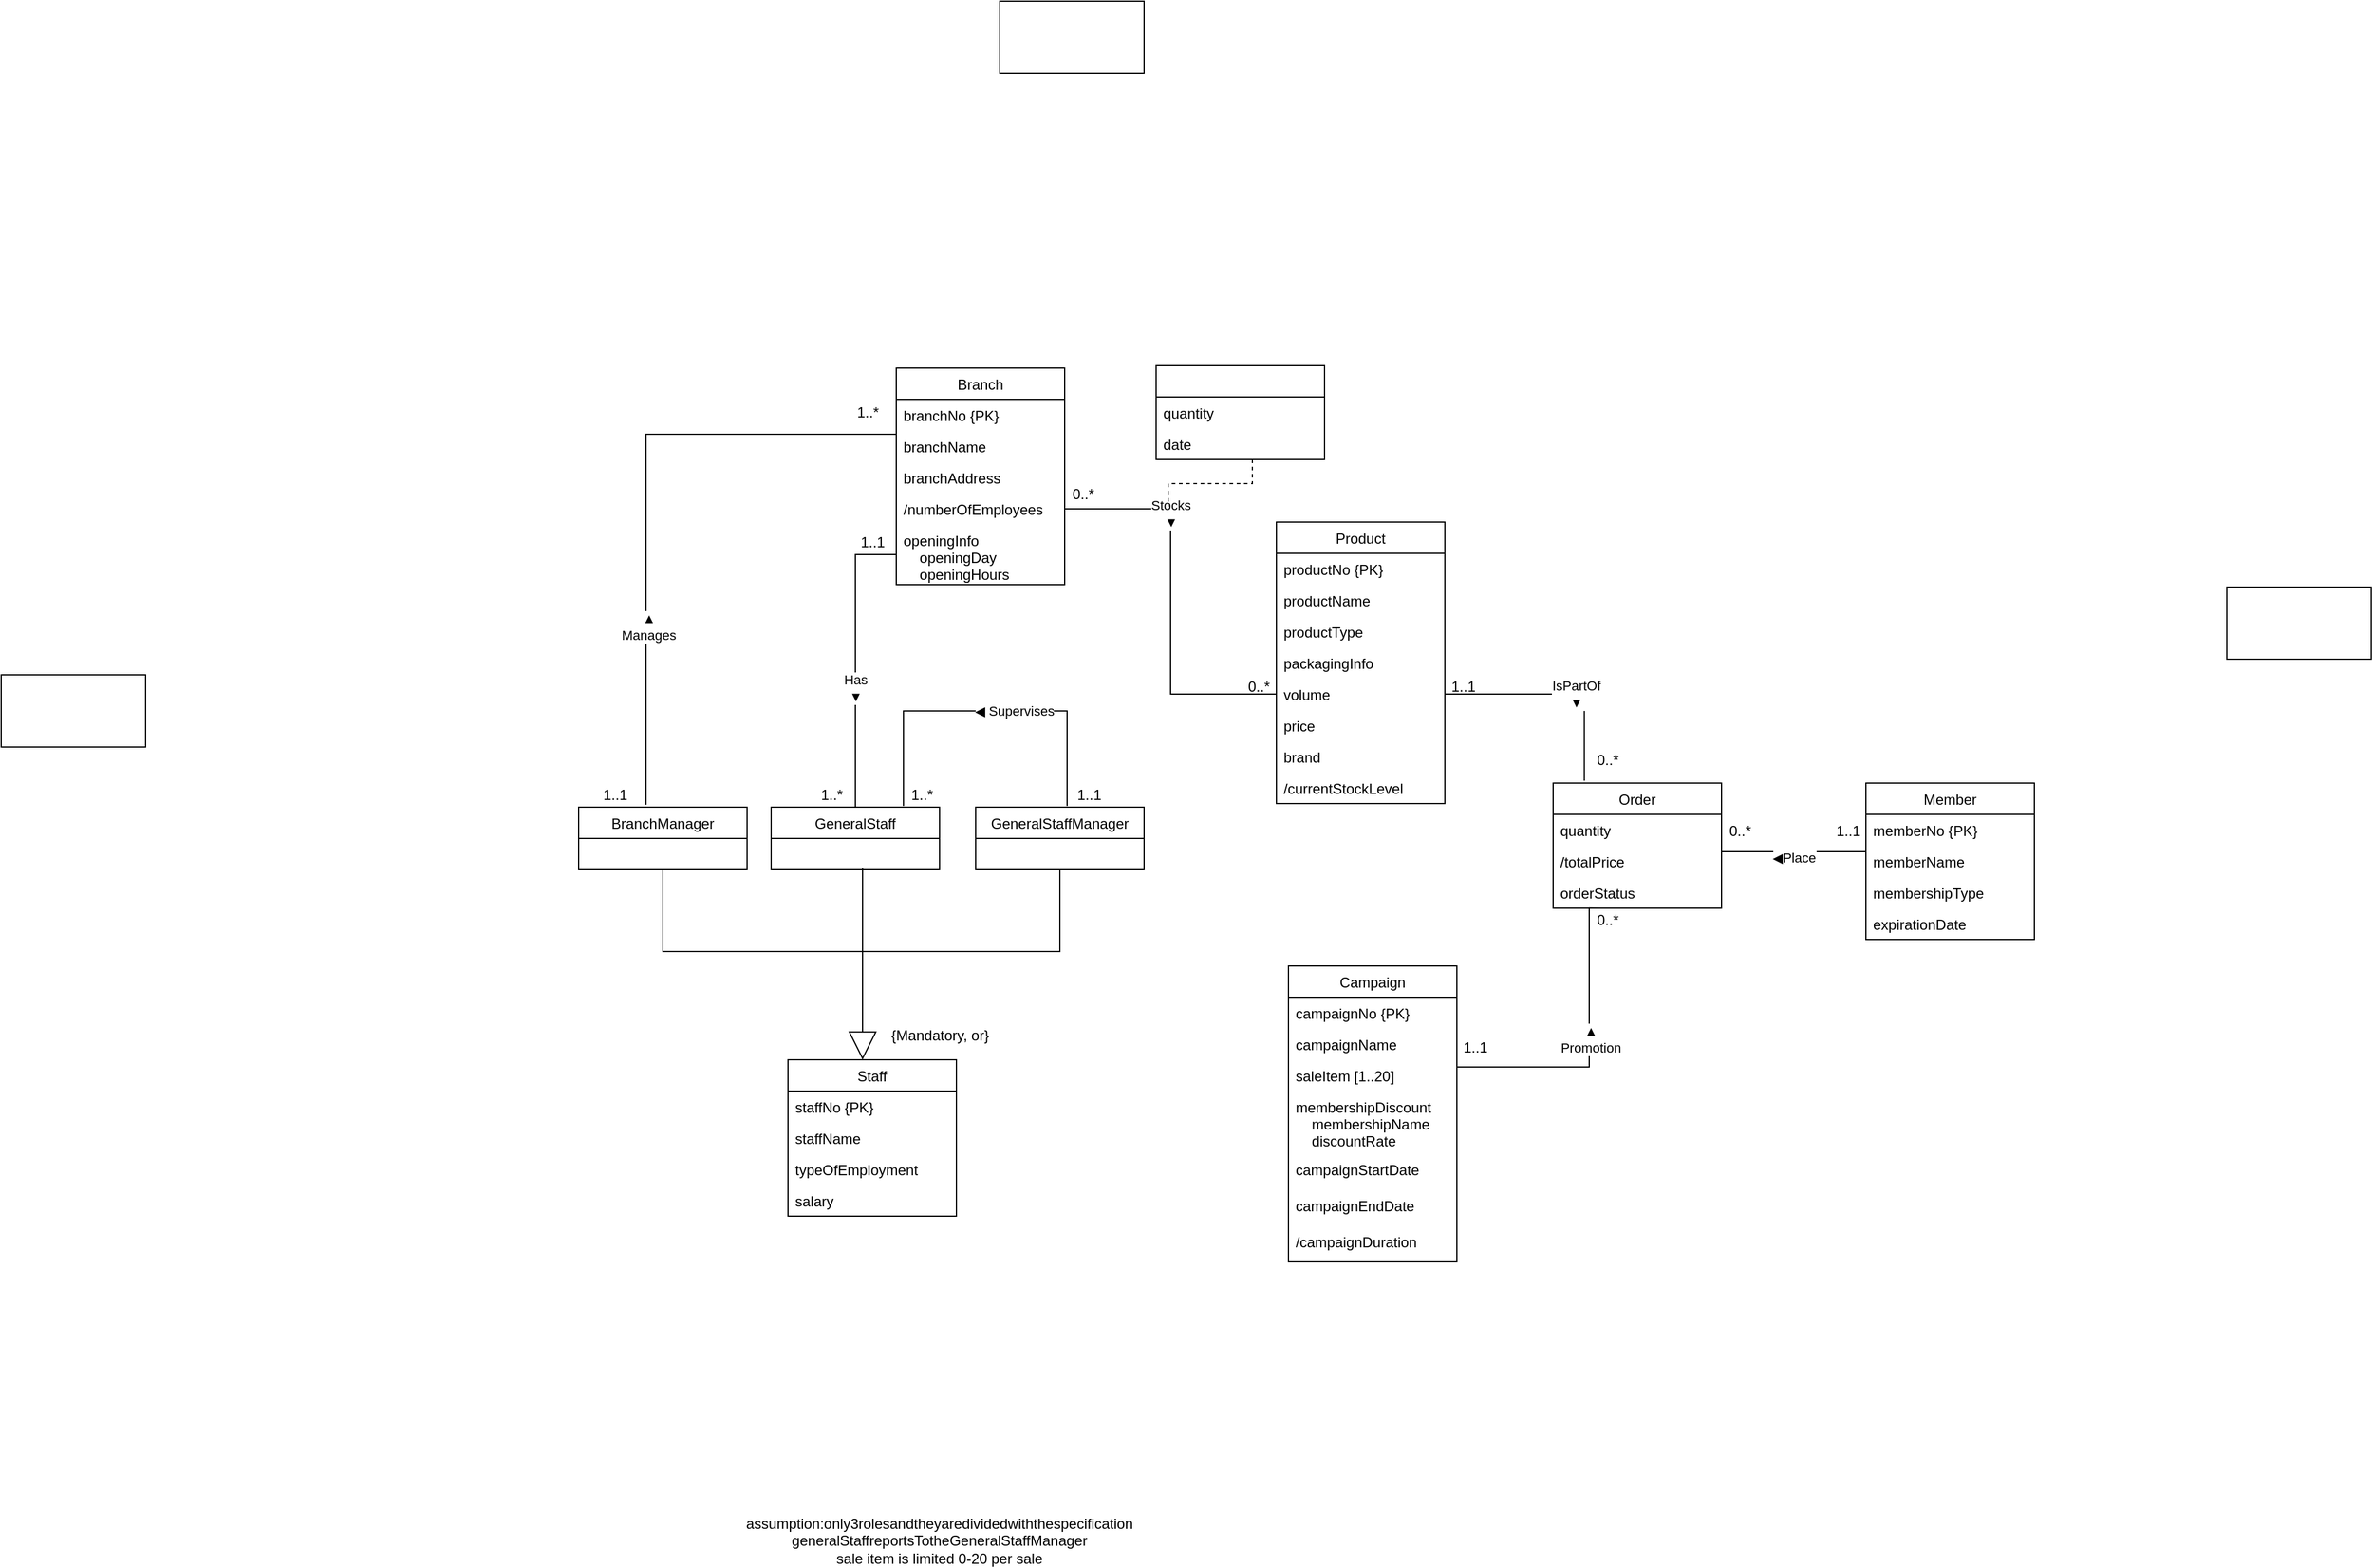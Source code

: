 <mxfile version="14.9.6" type="device"><diagram id="KG9CyGmCLhYZYTYvFYZ1" name="Page-1"><mxGraphModel dx="2178" dy="809" grid="1" gridSize="10" guides="1" tooltips="1" connect="1" arrows="1" fold="1" page="1" pageScale="1" pageWidth="827" pageHeight="1169" math="0" shadow="0"><root><mxCell id="0"/><mxCell id="1" parent="0"/><mxCell id="BwV-8JNpi62p3IgRn7Da-1" value="Branch" style="swimlane;fontStyle=0;childLayout=stackLayout;horizontal=1;startSize=26;fillColor=none;horizontalStack=0;resizeParent=1;resizeParentMax=0;resizeLast=0;collapsible=1;marginBottom=0;" parent="1" vertex="1"><mxGeometry x="274" y="405" width="140" height="180" as="geometry"/></mxCell><mxCell id="BwV-8JNpi62p3IgRn7Da-2" value="branchNo {PK}" style="text;strokeColor=none;fillColor=none;align=left;verticalAlign=top;spacingLeft=4;spacingRight=4;overflow=hidden;rotatable=0;points=[[0,0.5],[1,0.5]];portConstraint=eastwest;" parent="BwV-8JNpi62p3IgRn7Da-1" vertex="1"><mxGeometry y="26" width="140" height="26" as="geometry"/></mxCell><mxCell id="BwV-8JNpi62p3IgRn7Da-3" value="branchName&#xa;" style="text;strokeColor=none;fillColor=none;align=left;verticalAlign=top;spacingLeft=4;spacingRight=4;overflow=hidden;rotatable=0;points=[[0,0.5],[1,0.5]];portConstraint=eastwest;" parent="BwV-8JNpi62p3IgRn7Da-1" vertex="1"><mxGeometry y="52" width="140" height="26" as="geometry"/></mxCell><mxCell id="BwV-8JNpi62p3IgRn7Da-4" value="branchAddress" style="text;strokeColor=none;fillColor=none;align=left;verticalAlign=top;spacingLeft=4;spacingRight=4;overflow=hidden;rotatable=0;points=[[0,0.5],[1,0.5]];portConstraint=eastwest;" parent="BwV-8JNpi62p3IgRn7Da-1" vertex="1"><mxGeometry y="78" width="140" height="26" as="geometry"/></mxCell><mxCell id="BwV-8JNpi62p3IgRn7Da-5" value="/numberOfEmployees" style="text;strokeColor=none;fillColor=none;align=left;verticalAlign=top;spacingLeft=4;spacingRight=4;overflow=hidden;rotatable=0;points=[[0,0.5],[1,0.5]];portConstraint=eastwest;" parent="BwV-8JNpi62p3IgRn7Da-1" vertex="1"><mxGeometry y="104" width="140" height="26" as="geometry"/></mxCell><mxCell id="BwV-8JNpi62p3IgRn7Da-6" value="openingInfo&#xa;    openingDay&#xa;    openingHours" style="text;strokeColor=none;fillColor=none;align=left;verticalAlign=top;spacingLeft=4;spacingRight=4;overflow=hidden;rotatable=0;points=[[0,0.5],[1,0.5]];portConstraint=eastwest;" parent="BwV-8JNpi62p3IgRn7Da-1" vertex="1"><mxGeometry y="130" width="140" height="50" as="geometry"/></mxCell><mxCell id="BwV-8JNpi62p3IgRn7Da-9" value="Staff" style="swimlane;fontStyle=0;childLayout=stackLayout;horizontal=1;startSize=26;fillColor=none;horizontalStack=0;resizeParent=1;resizeParentMax=0;resizeLast=0;collapsible=1;marginBottom=0;" parent="1" vertex="1"><mxGeometry x="184" y="980" width="140" height="130" as="geometry"/></mxCell><mxCell id="BwV-8JNpi62p3IgRn7Da-10" value="staffNo {PK}" style="text;strokeColor=none;fillColor=none;align=left;verticalAlign=top;spacingLeft=4;spacingRight=4;overflow=hidden;rotatable=0;points=[[0,0.5],[1,0.5]];portConstraint=eastwest;" parent="BwV-8JNpi62p3IgRn7Da-9" vertex="1"><mxGeometry y="26" width="140" height="26" as="geometry"/></mxCell><mxCell id="e-RilDDYGpslRA6ZCfL_-40" value="staffName" style="text;strokeColor=none;fillColor=none;align=left;verticalAlign=top;spacingLeft=4;spacingRight=4;overflow=hidden;rotatable=0;points=[[0,0.5],[1,0.5]];portConstraint=eastwest;" vertex="1" parent="BwV-8JNpi62p3IgRn7Da-9"><mxGeometry y="52" width="140" height="26" as="geometry"/></mxCell><mxCell id="BwV-8JNpi62p3IgRn7Da-12" value="typeOfEmployment" style="text;strokeColor=none;fillColor=none;align=left;verticalAlign=top;spacingLeft=4;spacingRight=4;overflow=hidden;rotatable=0;points=[[0,0.5],[1,0.5]];portConstraint=eastwest;" parent="BwV-8JNpi62p3IgRn7Da-9" vertex="1"><mxGeometry y="78" width="140" height="26" as="geometry"/></mxCell><mxCell id="BwV-8JNpi62p3IgRn7Da-28" value="salary" style="text;strokeColor=none;fillColor=none;align=left;verticalAlign=top;spacingLeft=4;spacingRight=4;overflow=hidden;rotatable=0;points=[[0,0.5],[1,0.5]];portConstraint=eastwest;" parent="BwV-8JNpi62p3IgRn7Da-9" vertex="1"><mxGeometry y="104" width="140" height="26" as="geometry"/></mxCell><mxCell id="BwV-8JNpi62p3IgRn7Da-18" style="edgeStyle=orthogonalEdgeStyle;rounded=0;orthogonalLoop=1;jettySize=auto;html=1;exitX=0.543;exitY=0.962;exitDx=0;exitDy=0;endArrow=block;endFill=0;endSize=21;exitPerimeter=0;" parent="1" target="BwV-8JNpi62p3IgRn7Da-9" edge="1"><mxGeometry relative="1" as="geometry"><mxPoint x="246.02" y="821.012" as="sourcePoint"/><Array as="points"><mxPoint x="246" y="940"/><mxPoint x="246" y="940"/></Array></mxGeometry></mxCell><mxCell id="BwV-8JNpi62p3IgRn7Da-13" value="GeneralStaff" style="swimlane;fontStyle=0;childLayout=stackLayout;horizontal=1;startSize=26;fillColor=none;horizontalStack=0;resizeParent=1;resizeParentMax=0;resizeLast=0;collapsible=1;marginBottom=0;" parent="1" vertex="1"><mxGeometry x="170" y="770" width="140" height="52" as="geometry"/></mxCell><mxCell id="BwV-8JNpi62p3IgRn7Da-29" style="edgeStyle=orthogonalEdgeStyle;rounded=0;orthogonalLoop=1;jettySize=auto;html=1;endArrow=none;endFill=0;endSize=21;targetPerimeterSpacing=4;" parent="1" edge="1"><mxGeometry relative="1" as="geometry"><mxPoint x="416" y="769" as="sourcePoint"/><Array as="points"><mxPoint x="416" y="690"/><mxPoint x="280" y="690"/><mxPoint x="280" y="769"/></Array><mxPoint x="280" y="769" as="targetPoint"/></mxGeometry></mxCell><mxCell id="BwV-8JNpi62p3IgRn7Da-30" value="◀︎ Supervises" style="edgeLabel;html=1;align=center;verticalAlign=middle;resizable=0;points=[];" parent="BwV-8JNpi62p3IgRn7Da-29" vertex="1" connectable="0"><mxGeometry x="-0.164" relative="1" as="geometry"><mxPoint as="offset"/></mxGeometry></mxCell><mxCell id="461p70rNTj6qlpCFzkAd-12" style="edgeStyle=orthogonalEdgeStyle;rounded=0;orthogonalLoop=1;jettySize=auto;html=1;exitX=0.5;exitY=1;exitDx=0;exitDy=0;endArrow=none;endFill=0;" parent="1" source="BwV-8JNpi62p3IgRn7Da-20" edge="1"><mxGeometry relative="1" as="geometry"><mxPoint x="250" y="890" as="targetPoint"/><Array as="points"><mxPoint x="410" y="890"/><mxPoint x="250" y="890"/></Array></mxGeometry></mxCell><mxCell id="BwV-8JNpi62p3IgRn7Da-20" value="GeneralStaffManager" style="swimlane;fontStyle=0;childLayout=stackLayout;horizontal=1;startSize=26;fillColor=none;horizontalStack=0;resizeParent=1;resizeParentMax=0;resizeLast=0;collapsible=1;marginBottom=0;" parent="1" vertex="1"><mxGeometry x="340" y="770" width="140" height="52" as="geometry"/></mxCell><mxCell id="461p70rNTj6qlpCFzkAd-7" style="edgeStyle=orthogonalEdgeStyle;rounded=0;orthogonalLoop=1;jettySize=auto;html=1;exitX=0.5;exitY=1;exitDx=0;exitDy=0;endArrow=none;endFill=0;" parent="1" source="BwV-8JNpi62p3IgRn7Da-24" edge="1"><mxGeometry relative="1" as="geometry"><mxPoint x="250" y="890" as="targetPoint"/><Array as="points"><mxPoint x="80" y="890"/><mxPoint x="250" y="890"/></Array></mxGeometry></mxCell><mxCell id="BwV-8JNpi62p3IgRn7Da-24" value="BranchManager" style="swimlane;fontStyle=0;childLayout=stackLayout;horizontal=1;startSize=26;fillColor=none;horizontalStack=0;resizeParent=1;resizeParentMax=0;resizeLast=0;collapsible=1;marginBottom=0;" parent="1" vertex="1"><mxGeometry x="10" y="770" width="140" height="52" as="geometry"/></mxCell><mxCell id="BwV-8JNpi62p3IgRn7Da-34" value="1..1" style="text;html=1;align=center;verticalAlign=middle;resizable=0;points=[];autosize=1;strokeColor=none;" parent="1" vertex="1"><mxGeometry x="414" y="750" width="40" height="20" as="geometry"/></mxCell><mxCell id="BwV-8JNpi62p3IgRn7Da-35" value="1..*" style="text;html=1;align=center;verticalAlign=middle;resizable=0;points=[];autosize=1;strokeColor=none;" parent="1" vertex="1"><mxGeometry x="280" y="750" width="30" height="20" as="geometry"/></mxCell><mxCell id="BwV-8JNpi62p3IgRn7Da-36" value="assumption:only3rolesandtheyaredividedwiththespecification&lt;br&gt;generalStaffreportsTotheGeneralStaffManager&lt;br&gt;sale item is limited 0-20 per sale" style="text;html=1;strokeColor=none;fillColor=none;align=center;verticalAlign=middle;whiteSpace=wrap;rounded=0;" parent="1" vertex="1"><mxGeometry x="290" y="1370" width="40" height="20" as="geometry"/></mxCell><mxCell id="BwV-8JNpi62p3IgRn7Da-37" value="Campaign" style="swimlane;fontStyle=0;childLayout=stackLayout;horizontal=1;startSize=26;horizontalStack=0;resizeParent=1;resizeParentMax=0;resizeLast=0;collapsible=1;marginBottom=0;" parent="1" vertex="1"><mxGeometry x="600" y="902" width="140" height="246" as="geometry"/></mxCell><mxCell id="BwV-8JNpi62p3IgRn7Da-38" value="campaignNo {PK}" style="text;strokeColor=none;fillColor=none;align=left;verticalAlign=top;spacingLeft=4;spacingRight=4;overflow=hidden;rotatable=0;points=[[0,0.5],[1,0.5]];portConstraint=eastwest;" parent="BwV-8JNpi62p3IgRn7Da-37" vertex="1"><mxGeometry y="26" width="140" height="26" as="geometry"/></mxCell><mxCell id="e-RilDDYGpslRA6ZCfL_-39" value="campaignName" style="text;strokeColor=none;fillColor=none;align=left;verticalAlign=top;spacingLeft=4;spacingRight=4;overflow=hidden;rotatable=0;points=[[0,0.5],[1,0.5]];portConstraint=eastwest;" vertex="1" parent="BwV-8JNpi62p3IgRn7Da-37"><mxGeometry y="52" width="140" height="26" as="geometry"/></mxCell><mxCell id="BwV-8JNpi62p3IgRn7Da-39" value="saleItem [1..20]" style="text;strokeColor=none;fillColor=none;align=left;verticalAlign=top;spacingLeft=4;spacingRight=4;overflow=hidden;rotatable=0;points=[[0,0.5],[1,0.5]];portConstraint=eastwest;" parent="BwV-8JNpi62p3IgRn7Da-37" vertex="1"><mxGeometry y="78" width="140" height="26" as="geometry"/></mxCell><mxCell id="BwV-8JNpi62p3IgRn7Da-40" value="membershipDiscount&#xa;    membershipName&#xa;    discountRate" style="text;strokeColor=none;fillColor=none;align=left;verticalAlign=top;spacingLeft=4;spacingRight=4;overflow=hidden;rotatable=0;points=[[0,0.5],[1,0.5]];portConstraint=eastwest;" parent="BwV-8JNpi62p3IgRn7Da-37" vertex="1"><mxGeometry y="104" width="140" height="52" as="geometry"/></mxCell><mxCell id="BwV-8JNpi62p3IgRn7Da-45" value="campaignStartDate" style="text;strokeColor=none;fillColor=none;align=left;verticalAlign=top;spacingLeft=4;spacingRight=4;overflow=hidden;rotatable=0;points=[[0,0.5],[1,0.5]];portConstraint=eastwest;" parent="BwV-8JNpi62p3IgRn7Da-37" vertex="1"><mxGeometry y="156" width="140" height="30" as="geometry"/></mxCell><mxCell id="BwV-8JNpi62p3IgRn7Da-46" value="campaignEndDate" style="text;strokeColor=none;fillColor=none;align=left;verticalAlign=top;spacingLeft=4;spacingRight=4;overflow=hidden;rotatable=0;points=[[0,0.5],[1,0.5]];portConstraint=eastwest;" parent="BwV-8JNpi62p3IgRn7Da-37" vertex="1"><mxGeometry y="186" width="140" height="30" as="geometry"/></mxCell><mxCell id="BwV-8JNpi62p3IgRn7Da-47" value="/campaignDuration" style="text;strokeColor=none;fillColor=none;align=left;verticalAlign=top;spacingLeft=4;spacingRight=4;overflow=hidden;rotatable=0;points=[[0,0.5],[1,0.5]];portConstraint=eastwest;" parent="BwV-8JNpi62p3IgRn7Da-37" vertex="1"><mxGeometry y="216" width="140" height="30" as="geometry"/></mxCell><mxCell id="BwV-8JNpi62p3IgRn7Da-48" value="Product" style="swimlane;fontStyle=0;childLayout=stackLayout;horizontal=1;startSize=26;fillColor=none;horizontalStack=0;resizeParent=1;resizeParentMax=0;resizeLast=0;collapsible=1;marginBottom=0;" parent="1" vertex="1"><mxGeometry x="590" y="533" width="140" height="234" as="geometry"/></mxCell><mxCell id="BwV-8JNpi62p3IgRn7Da-49" value="productNo {PK}" style="text;strokeColor=none;fillColor=none;align=left;verticalAlign=top;spacingLeft=4;spacingRight=4;overflow=hidden;rotatable=0;points=[[0,0.5],[1,0.5]];portConstraint=eastwest;" parent="BwV-8JNpi62p3IgRn7Da-48" vertex="1"><mxGeometry y="26" width="140" height="26" as="geometry"/></mxCell><mxCell id="e-RilDDYGpslRA6ZCfL_-37" value="productName" style="text;strokeColor=none;fillColor=none;align=left;verticalAlign=top;spacingLeft=4;spacingRight=4;overflow=hidden;rotatable=0;points=[[0,0.5],[1,0.5]];portConstraint=eastwest;" vertex="1" parent="BwV-8JNpi62p3IgRn7Da-48"><mxGeometry y="52" width="140" height="26" as="geometry"/></mxCell><mxCell id="BwV-8JNpi62p3IgRn7Da-50" value="productType" style="text;strokeColor=none;fillColor=none;align=left;verticalAlign=top;spacingLeft=4;spacingRight=4;overflow=hidden;rotatable=0;points=[[0,0.5],[1,0.5]];portConstraint=eastwest;" parent="BwV-8JNpi62p3IgRn7Da-48" vertex="1"><mxGeometry y="78" width="140" height="26" as="geometry"/></mxCell><mxCell id="BwV-8JNpi62p3IgRn7Da-51" value="packagingInfo" style="text;strokeColor=none;fillColor=none;align=left;verticalAlign=top;spacingLeft=4;spacingRight=4;overflow=hidden;rotatable=0;points=[[0,0.5],[1,0.5]];portConstraint=eastwest;" parent="BwV-8JNpi62p3IgRn7Da-48" vertex="1"><mxGeometry y="104" width="140" height="26" as="geometry"/></mxCell><mxCell id="BwV-8JNpi62p3IgRn7Da-56" value="volume" style="text;strokeColor=none;fillColor=none;align=left;verticalAlign=top;spacingLeft=4;spacingRight=4;overflow=hidden;rotatable=0;points=[[0,0.5],[1,0.5]];portConstraint=eastwest;" parent="BwV-8JNpi62p3IgRn7Da-48" vertex="1"><mxGeometry y="130" width="140" height="26" as="geometry"/></mxCell><mxCell id="BwV-8JNpi62p3IgRn7Da-57" value="price" style="text;strokeColor=none;fillColor=none;align=left;verticalAlign=top;spacingLeft=4;spacingRight=4;overflow=hidden;rotatable=0;points=[[0,0.5],[1,0.5]];portConstraint=eastwest;" parent="BwV-8JNpi62p3IgRn7Da-48" vertex="1"><mxGeometry y="156" width="140" height="26" as="geometry"/></mxCell><mxCell id="BwV-8JNpi62p3IgRn7Da-58" value="brand" style="text;strokeColor=none;fillColor=none;align=left;verticalAlign=top;spacingLeft=4;spacingRight=4;overflow=hidden;rotatable=0;points=[[0,0.5],[1,0.5]];portConstraint=eastwest;" parent="BwV-8JNpi62p3IgRn7Da-48" vertex="1"><mxGeometry y="182" width="140" height="26" as="geometry"/></mxCell><mxCell id="BwV-8JNpi62p3IgRn7Da-59" value="/currentStockLevel" style="text;strokeColor=none;fillColor=none;align=left;verticalAlign=top;spacingLeft=4;spacingRight=4;overflow=hidden;rotatable=0;points=[[0,0.5],[1,0.5]];portConstraint=eastwest;" parent="BwV-8JNpi62p3IgRn7Da-48" vertex="1"><mxGeometry y="208" width="140" height="26" as="geometry"/></mxCell><mxCell id="461p70rNTj6qlpCFzkAd-1" style="edgeStyle=orthogonalEdgeStyle;rounded=0;orthogonalLoop=1;jettySize=auto;html=1;exitX=0;exitY=0.5;exitDx=0;exitDy=0;entryX=0.4;entryY=-0.038;entryDx=0;entryDy=0;endArrow=none;endFill=0;entryPerimeter=0;" parent="1" source="BwV-8JNpi62p3IgRn7Da-2" target="BwV-8JNpi62p3IgRn7Da-24" edge="1"><mxGeometry relative="1" as="geometry"><Array as="points"><mxPoint x="274" y="460"/><mxPoint x="66" y="460"/></Array></mxGeometry></mxCell><mxCell id="461p70rNTj6qlpCFzkAd-5" value="▲&lt;br&gt;Manages" style="edgeLabel;html=1;align=center;verticalAlign=middle;resizable=0;points=[];" parent="461p70rNTj6qlpCFzkAd-1" vertex="1" connectable="0"><mxGeometry x="0.442" y="2" relative="1" as="geometry"><mxPoint as="offset"/></mxGeometry></mxCell><mxCell id="461p70rNTj6qlpCFzkAd-2" value="1..1" style="text;html=1;align=center;verticalAlign=middle;resizable=0;points=[];autosize=1;strokeColor=none;" parent="1" vertex="1"><mxGeometry x="20" y="750" width="40" height="20" as="geometry"/></mxCell><mxCell id="461p70rNTj6qlpCFzkAd-3" value="1..*" style="text;html=1;align=center;verticalAlign=middle;resizable=0;points=[];autosize=1;strokeColor=none;" parent="1" vertex="1"><mxGeometry x="235" y="432" width="30" height="20" as="geometry"/></mxCell><mxCell id="461p70rNTj6qlpCFzkAd-8" style="edgeStyle=orthogonalEdgeStyle;rounded=0;orthogonalLoop=1;jettySize=auto;html=1;exitX=0;exitY=0.5;exitDx=0;exitDy=0;entryX=0.5;entryY=0;entryDx=0;entryDy=0;endArrow=none;endFill=0;" parent="1" source="BwV-8JNpi62p3IgRn7Da-6" target="BwV-8JNpi62p3IgRn7Da-13" edge="1"><mxGeometry relative="1" as="geometry"/></mxCell><mxCell id="461p70rNTj6qlpCFzkAd-9" value="Has&lt;br&gt;▼" style="edgeLabel;html=1;align=center;verticalAlign=middle;resizable=0;points=[];" parent="461p70rNTj6qlpCFzkAd-8" vertex="1" connectable="0"><mxGeometry x="0.183" relative="1" as="geometry"><mxPoint as="offset"/></mxGeometry></mxCell><mxCell id="461p70rNTj6qlpCFzkAd-10" value="1..1" style="text;html=1;align=center;verticalAlign=middle;resizable=0;points=[];autosize=1;strokeColor=none;" parent="1" vertex="1"><mxGeometry x="234" y="540" width="40" height="20" as="geometry"/></mxCell><mxCell id="461p70rNTj6qlpCFzkAd-11" value="1..*" style="text;html=1;align=center;verticalAlign=middle;resizable=0;points=[];autosize=1;strokeColor=none;" parent="1" vertex="1"><mxGeometry x="205" y="750" width="30" height="20" as="geometry"/></mxCell><mxCell id="461p70rNTj6qlpCFzkAd-13" value="{Mandatory, or}" style="text;html=1;align=center;verticalAlign=middle;resizable=0;points=[];autosize=1;strokeColor=none;" parent="1" vertex="1"><mxGeometry x="260" y="950" width="100" height="20" as="geometry"/></mxCell><mxCell id="5XtAzwAiq3m5xVV9VqBk-1" style="edgeStyle=orthogonalEdgeStyle;rounded=0;orthogonalLoop=1;jettySize=auto;html=1;entryX=0;entryY=0.5;entryDx=0;entryDy=0;endArrow=none;endFill=0;" parent="1" source="BwV-8JNpi62p3IgRn7Da-5" target="BwV-8JNpi62p3IgRn7Da-56" edge="1"><mxGeometry relative="1" as="geometry"/></mxCell><mxCell id="5XtAzwAiq3m5xVV9VqBk-6" value="Stocks&lt;br&gt;▼" style="edgeLabel;html=1;align=center;verticalAlign=middle;resizable=0;points=[];" parent="5XtAzwAiq3m5xVV9VqBk-1" vertex="1" connectable="0"><mxGeometry x="0.133" relative="1" as="geometry"><mxPoint y="-95" as="offset"/></mxGeometry></mxCell><mxCell id="5XtAzwAiq3m5xVV9VqBk-2" style="edgeStyle=orthogonalEdgeStyle;rounded=0;orthogonalLoop=1;jettySize=auto;html=1;endArrow=none;endFill=0;entryX=1;entryY=1.219;entryDx=0;entryDy=0;entryPerimeter=0;exitX=0.286;exitY=0.998;exitDx=0;exitDy=0;exitPerimeter=0;" parent="1" source="e-RilDDYGpslRA6ZCfL_-22" target="BwV-8JNpi62p3IgRn7Da-39" edge="1"><mxGeometry relative="1" as="geometry"><mxPoint x="860" y="860" as="sourcePoint"/><mxPoint x="660" y="890" as="targetPoint"/><Array as="points"><mxPoint x="850" y="854"/><mxPoint x="850" y="986"/></Array></mxGeometry></mxCell><mxCell id="e-RilDDYGpslRA6ZCfL_-10" value="▲&lt;br&gt;Promotion" style="edgeLabel;html=1;align=center;verticalAlign=middle;resizable=0;points=[];" vertex="1" connectable="0" parent="5XtAzwAiq3m5xVV9VqBk-2"><mxGeometry x="-0.148" y="1" relative="1" as="geometry"><mxPoint as="offset"/></mxGeometry></mxCell><mxCell id="e-RilDDYGpslRA6ZCfL_-3" value="0..*" style="text;html=1;align=center;verticalAlign=middle;resizable=0;points=[];autosize=1;strokeColor=none;" vertex="1" parent="1"><mxGeometry x="560" y="660" width="30" height="20" as="geometry"/></mxCell><mxCell id="e-RilDDYGpslRA6ZCfL_-11" value="0..*" style="text;html=1;align=center;verticalAlign=middle;resizable=0;points=[];autosize=1;strokeColor=none;" vertex="1" parent="1"><mxGeometry x="414" y="500" width="30" height="20" as="geometry"/></mxCell><mxCell id="e-RilDDYGpslRA6ZCfL_-13" value="0..*" style="text;html=1;align=center;verticalAlign=middle;resizable=0;points=[];autosize=1;strokeColor=none;" vertex="1" parent="1"><mxGeometry x="850" y="854" width="30" height="20" as="geometry"/></mxCell><mxCell id="e-RilDDYGpslRA6ZCfL_-14" value="1..1" style="text;html=1;align=center;verticalAlign=middle;resizable=0;points=[];autosize=1;strokeColor=none;" vertex="1" parent="1"><mxGeometry x="735" y="960" width="40" height="20" as="geometry"/></mxCell><mxCell id="e-RilDDYGpslRA6ZCfL_-15" value="" style="rounded=0;whiteSpace=wrap;html=1;" vertex="1" parent="1"><mxGeometry x="-470" y="660" width="120" height="60" as="geometry"/></mxCell><mxCell id="e-RilDDYGpslRA6ZCfL_-16" value="" style="rounded=0;whiteSpace=wrap;html=1;" vertex="1" parent="1"><mxGeometry x="360" y="100" width="120" height="60" as="geometry"/></mxCell><mxCell id="e-RilDDYGpslRA6ZCfL_-17" value="" style="rounded=0;whiteSpace=wrap;html=1;" vertex="1" parent="1"><mxGeometry x="1380" y="587" width="120" height="60" as="geometry"/></mxCell><mxCell id="e-RilDDYGpslRA6ZCfL_-18" value="Order" style="swimlane;fontStyle=0;childLayout=stackLayout;horizontal=1;startSize=26;horizontalStack=0;resizeParent=1;resizeParentMax=0;resizeLast=0;collapsible=1;marginBottom=0;" vertex="1" parent="1"><mxGeometry x="820" y="750" width="140" height="104" as="geometry"/></mxCell><mxCell id="e-RilDDYGpslRA6ZCfL_-19" value="quantity" style="text;strokeColor=none;fillColor=none;align=left;verticalAlign=top;spacingLeft=4;spacingRight=4;overflow=hidden;rotatable=0;points=[[0,0.5],[1,0.5]];portConstraint=eastwest;" vertex="1" parent="e-RilDDYGpslRA6ZCfL_-18"><mxGeometry y="26" width="140" height="26" as="geometry"/></mxCell><mxCell id="e-RilDDYGpslRA6ZCfL_-20" value="/totalPrice" style="text;strokeColor=none;fillColor=none;align=left;verticalAlign=top;spacingLeft=4;spacingRight=4;overflow=hidden;rotatable=0;points=[[0,0.5],[1,0.5]];portConstraint=eastwest;" vertex="1" parent="e-RilDDYGpslRA6ZCfL_-18"><mxGeometry y="52" width="140" height="26" as="geometry"/></mxCell><mxCell id="e-RilDDYGpslRA6ZCfL_-22" value="orderStatus" style="text;strokeColor=none;fillColor=none;align=left;verticalAlign=top;spacingLeft=4;spacingRight=4;overflow=hidden;rotatable=0;points=[[0,0.5],[1,0.5]];portConstraint=eastwest;" vertex="1" parent="e-RilDDYGpslRA6ZCfL_-18"><mxGeometry y="78" width="140" height="26" as="geometry"/></mxCell><mxCell id="e-RilDDYGpslRA6ZCfL_-24" style="edgeStyle=orthogonalEdgeStyle;rounded=0;orthogonalLoop=1;jettySize=auto;html=1;exitX=1;exitY=0.5;exitDx=0;exitDy=0;entryX=0.185;entryY=-0.019;entryDx=0;entryDy=0;entryPerimeter=0;endArrow=none;endFill=0;" edge="1" parent="1" source="BwV-8JNpi62p3IgRn7Da-56" target="e-RilDDYGpslRA6ZCfL_-18"><mxGeometry relative="1" as="geometry"/></mxCell><mxCell id="e-RilDDYGpslRA6ZCfL_-25" value="IsPartOf&lt;br&gt;▼" style="edgeLabel;html=1;align=center;verticalAlign=middle;resizable=0;points=[];" vertex="1" connectable="0" parent="e-RilDDYGpslRA6ZCfL_-24"><mxGeometry x="0.154" relative="1" as="geometry"><mxPoint as="offset"/></mxGeometry></mxCell><mxCell id="e-RilDDYGpslRA6ZCfL_-26" value="0..*" style="text;html=1;align=center;verticalAlign=middle;resizable=0;points=[];autosize=1;strokeColor=none;" vertex="1" parent="1"><mxGeometry x="850" y="721" width="30" height="20" as="geometry"/></mxCell><mxCell id="e-RilDDYGpslRA6ZCfL_-27" value="1..1" style="text;html=1;align=center;verticalAlign=middle;resizable=0;points=[];autosize=1;strokeColor=none;" vertex="1" parent="1"><mxGeometry x="725" y="660" width="40" height="20" as="geometry"/></mxCell><mxCell id="e-RilDDYGpslRA6ZCfL_-28" value="Member" style="swimlane;fontStyle=0;childLayout=stackLayout;horizontal=1;startSize=26;fillColor=none;horizontalStack=0;resizeParent=1;resizeParentMax=0;resizeLast=0;collapsible=1;marginBottom=0;" vertex="1" parent="1"><mxGeometry x="1080" y="750" width="140" height="130" as="geometry"/></mxCell><mxCell id="e-RilDDYGpslRA6ZCfL_-29" value="memberNo {PK}" style="text;strokeColor=none;fillColor=none;align=left;verticalAlign=top;spacingLeft=4;spacingRight=4;overflow=hidden;rotatable=0;points=[[0,0.5],[1,0.5]];portConstraint=eastwest;" vertex="1" parent="e-RilDDYGpslRA6ZCfL_-28"><mxGeometry y="26" width="140" height="26" as="geometry"/></mxCell><mxCell id="e-RilDDYGpslRA6ZCfL_-38" value="memberName" style="text;strokeColor=none;fillColor=none;align=left;verticalAlign=top;spacingLeft=4;spacingRight=4;overflow=hidden;rotatable=0;points=[[0,0.5],[1,0.5]];portConstraint=eastwest;" vertex="1" parent="e-RilDDYGpslRA6ZCfL_-28"><mxGeometry y="52" width="140" height="26" as="geometry"/></mxCell><mxCell id="e-RilDDYGpslRA6ZCfL_-30" value="membershipType" style="text;strokeColor=none;fillColor=none;align=left;verticalAlign=top;spacingLeft=4;spacingRight=4;overflow=hidden;rotatable=0;points=[[0,0.5],[1,0.5]];portConstraint=eastwest;" vertex="1" parent="e-RilDDYGpslRA6ZCfL_-28"><mxGeometry y="78" width="140" height="26" as="geometry"/></mxCell><mxCell id="e-RilDDYGpslRA6ZCfL_-31" value="expirationDate" style="text;strokeColor=none;fillColor=none;align=left;verticalAlign=top;spacingLeft=4;spacingRight=4;overflow=hidden;rotatable=0;points=[[0,0.5],[1,0.5]];portConstraint=eastwest;" vertex="1" parent="e-RilDDYGpslRA6ZCfL_-28"><mxGeometry y="104" width="140" height="26" as="geometry"/></mxCell><mxCell id="e-RilDDYGpslRA6ZCfL_-32" style="edgeStyle=orthogonalEdgeStyle;rounded=0;orthogonalLoop=1;jettySize=auto;html=1;exitX=0;exitY=0.5;exitDx=0;exitDy=0;endArrow=none;endFill=0;" edge="1" parent="1" source="e-RilDDYGpslRA6ZCfL_-30"><mxGeometry relative="1" as="geometry"><mxPoint x="960" y="807" as="targetPoint"/><Array as="points"><mxPoint x="1080" y="807"/></Array></mxGeometry></mxCell><mxCell id="e-RilDDYGpslRA6ZCfL_-34" value="◀︎Place" style="edgeLabel;html=1;align=center;verticalAlign=middle;resizable=0;points=[];" vertex="1" connectable="0" parent="e-RilDDYGpslRA6ZCfL_-32"><mxGeometry x="0.228" y="5" relative="1" as="geometry"><mxPoint as="offset"/></mxGeometry></mxCell><mxCell id="e-RilDDYGpslRA6ZCfL_-35" value="0..*" style="text;html=1;align=center;verticalAlign=middle;resizable=0;points=[];autosize=1;strokeColor=none;" vertex="1" parent="1"><mxGeometry x="960" y="780" width="30" height="20" as="geometry"/></mxCell><mxCell id="e-RilDDYGpslRA6ZCfL_-36" value="1..1" style="text;html=1;align=center;verticalAlign=middle;resizable=0;points=[];autosize=1;strokeColor=none;" vertex="1" parent="1"><mxGeometry x="1045" y="780" width="40" height="20" as="geometry"/></mxCell><mxCell id="e-RilDDYGpslRA6ZCfL_-41" value="" style="swimlane;fontStyle=0;childLayout=stackLayout;horizontal=1;startSize=26;horizontalStack=0;resizeParent=1;resizeParentMax=0;resizeLast=0;collapsible=1;marginBottom=0;" vertex="1" parent="1"><mxGeometry x="490" y="403" width="140" height="78" as="geometry"/></mxCell><mxCell id="e-RilDDYGpslRA6ZCfL_-42" value="quantity" style="text;strokeColor=none;fillColor=none;align=left;verticalAlign=top;spacingLeft=4;spacingRight=4;overflow=hidden;rotatable=0;points=[[0,0.5],[1,0.5]];portConstraint=eastwest;" vertex="1" parent="e-RilDDYGpslRA6ZCfL_-41"><mxGeometry y="26" width="140" height="26" as="geometry"/></mxCell><mxCell id="e-RilDDYGpslRA6ZCfL_-45" value="date" style="text;strokeColor=none;fillColor=none;align=left;verticalAlign=top;spacingLeft=4;spacingRight=4;overflow=hidden;rotatable=0;points=[[0,0.5],[1,0.5]];portConstraint=eastwest;" vertex="1" parent="e-RilDDYGpslRA6ZCfL_-41"><mxGeometry y="52" width="140" height="26" as="geometry"/></mxCell><mxCell id="e-RilDDYGpslRA6ZCfL_-46" style="edgeStyle=orthogonalEdgeStyle;rounded=0;orthogonalLoop=1;jettySize=auto;html=1;endArrow=none;endFill=0;dashed=1;" edge="1" parent="1" source="e-RilDDYGpslRA6ZCfL_-45"><mxGeometry relative="1" as="geometry"><mxPoint x="500" y="520" as="targetPoint"/><Array as="points"><mxPoint x="570" y="501"/><mxPoint x="500" y="501"/></Array></mxGeometry></mxCell></root></mxGraphModel></diagram></mxfile>